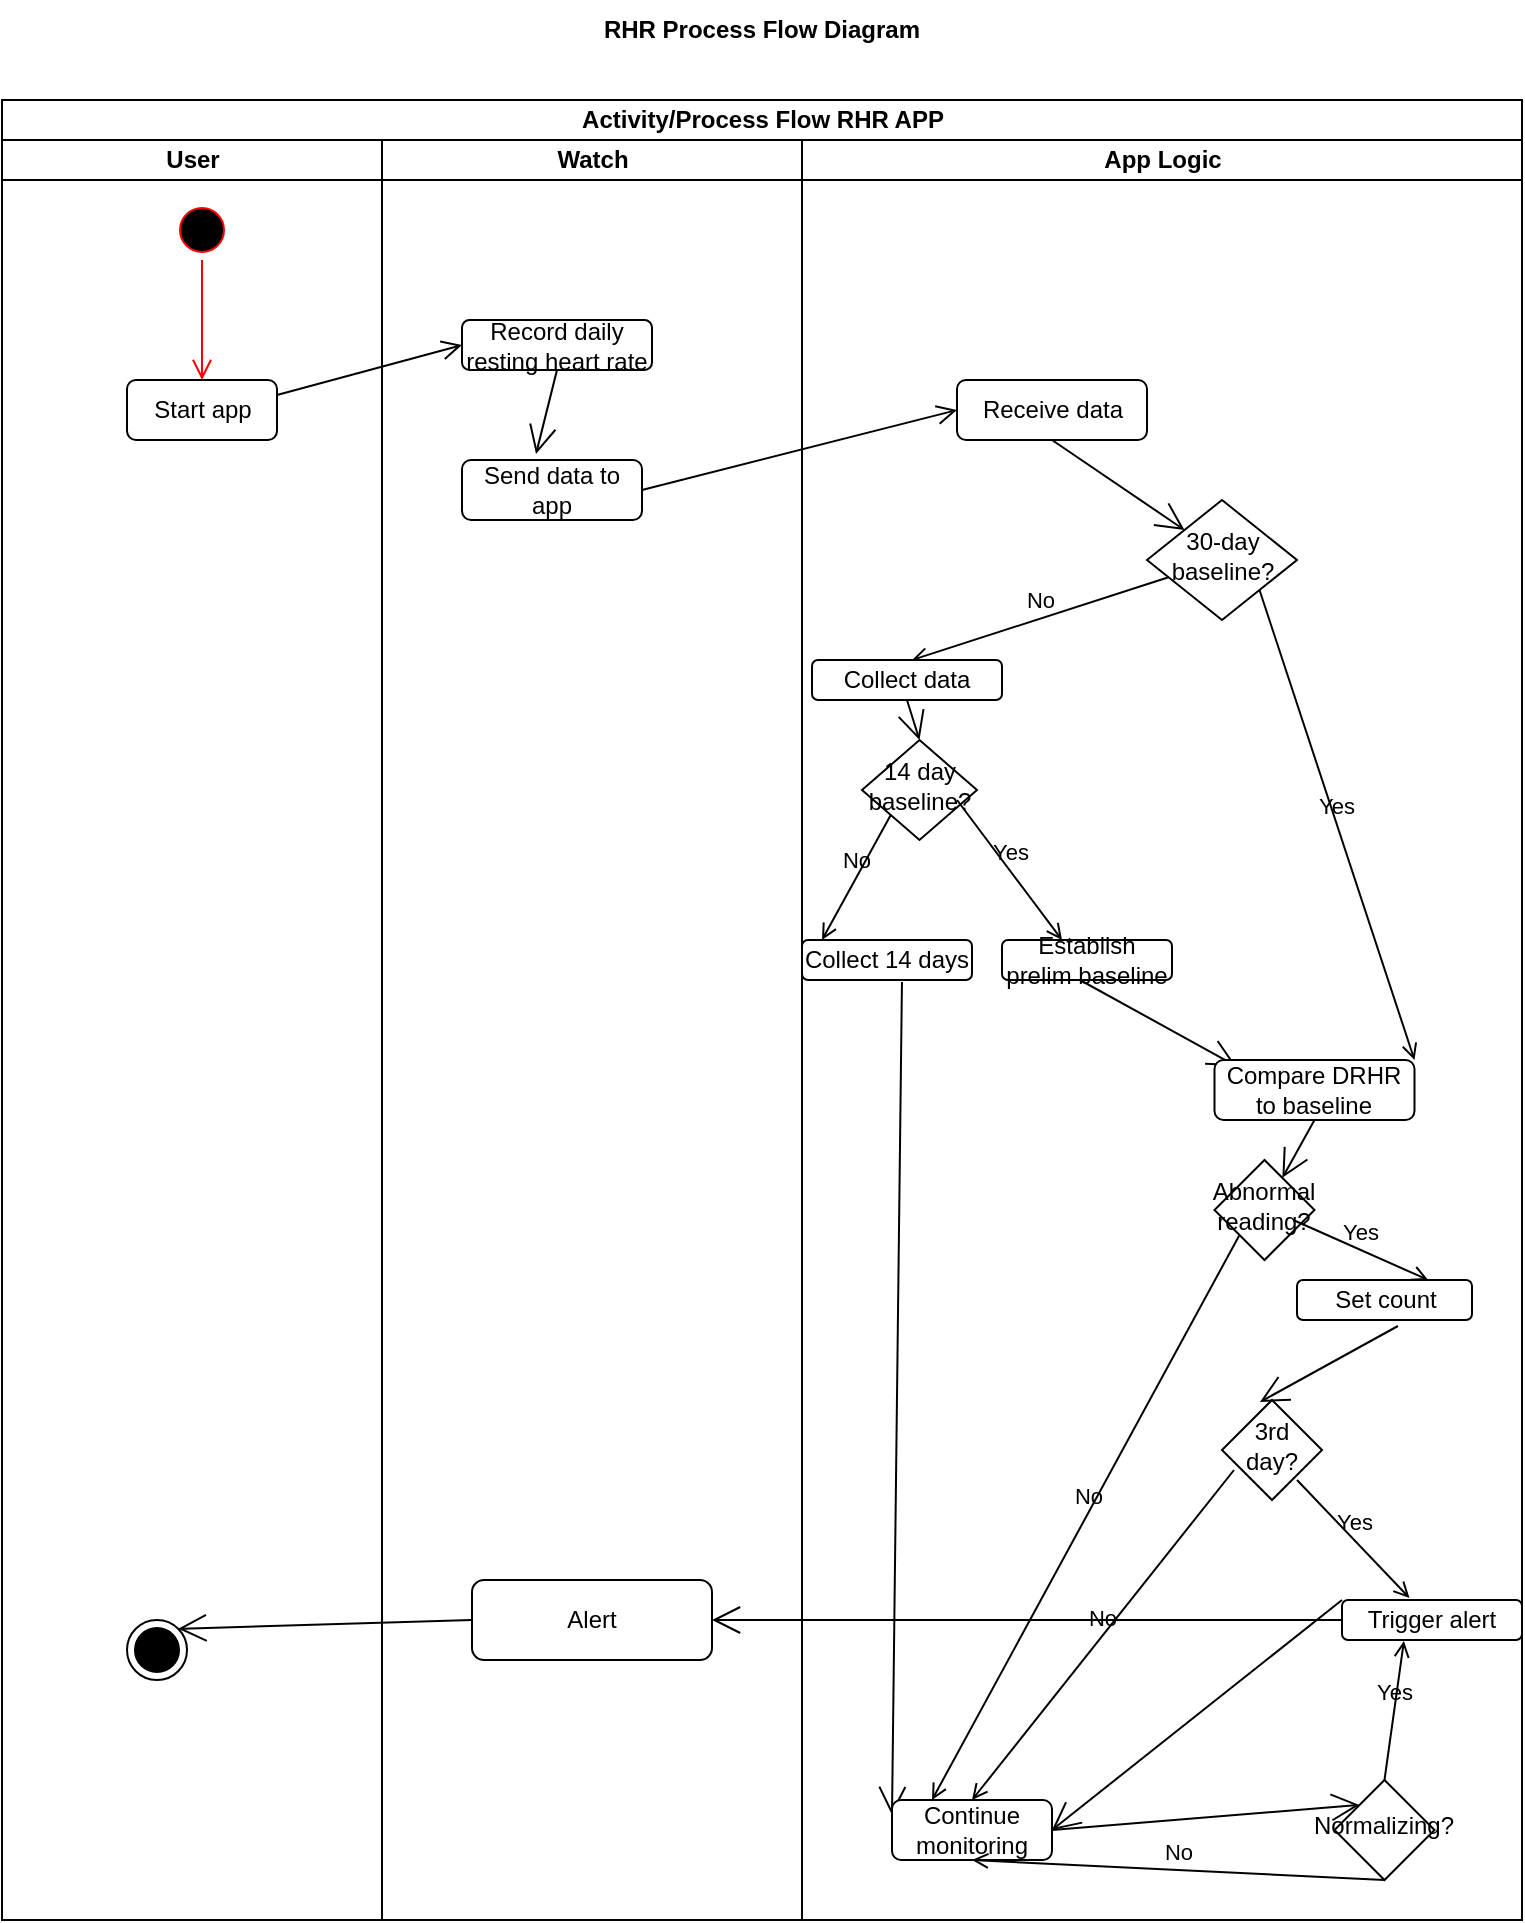 <mxfile version="24.7.17">
  <diagram id="C5RBs43oDa-KdzZeNtuy" name="Page-1">
    <mxGraphModel dx="984" dy="574" grid="1" gridSize="10" guides="1" tooltips="1" connect="1" arrows="1" fold="1" page="1" pageScale="1" pageWidth="827" pageHeight="1169" math="0" shadow="0">
      <root>
        <mxCell id="WIyWlLk6GJQsqaUBKTNV-0" />
        <mxCell id="WIyWlLk6GJQsqaUBKTNV-1" parent="WIyWlLk6GJQsqaUBKTNV-0" />
        <mxCell id="zVThBrhbd2Cr7wd_Nm7z-0" value="&lt;b&gt;RHR Process Flow Diagram&lt;/b&gt;" style="text;strokeColor=none;align=center;fillColor=none;html=1;verticalAlign=middle;whiteSpace=wrap;rounded=0;" parent="WIyWlLk6GJQsqaUBKTNV-1" vertex="1">
          <mxGeometry x="280" y="20" width="230" height="30" as="geometry" />
        </mxCell>
        <mxCell id="wM9_794fkviGeyk4OZOB-3" value="Activity/Process Flow RHR APP" style="swimlane;childLayout=stackLayout;resizeParent=1;resizeParentMax=0;startSize=20;html=1;" parent="WIyWlLk6GJQsqaUBKTNV-1" vertex="1">
          <mxGeometry x="15" y="70" width="760" height="910" as="geometry" />
        </mxCell>
        <mxCell id="wM9_794fkviGeyk4OZOB-4" value="User" style="swimlane;startSize=20;html=1;" parent="wM9_794fkviGeyk4OZOB-3" vertex="1">
          <mxGeometry y="20" width="190" height="890" as="geometry">
            <mxRectangle y="20" width="40" height="610" as="alternateBounds" />
          </mxGeometry>
        </mxCell>
        <mxCell id="WIyWlLk6GJQsqaUBKTNV-3" value="Start app" style="rounded=1;whiteSpace=wrap;html=1;fontSize=12;glass=0;strokeWidth=1;shadow=0;" parent="wM9_794fkviGeyk4OZOB-4" vertex="1">
          <mxGeometry x="62.5" y="120" width="75" height="30" as="geometry" />
        </mxCell>
        <mxCell id="wM9_794fkviGeyk4OZOB-56" value="" style="ellipse;html=1;shape=startState;fillColor=#000000;strokeColor=#ff0000;" parent="wM9_794fkviGeyk4OZOB-4" vertex="1">
          <mxGeometry x="85" y="30" width="30" height="30" as="geometry" />
        </mxCell>
        <mxCell id="wM9_794fkviGeyk4OZOB-57" value="" style="edgeStyle=orthogonalEdgeStyle;html=1;verticalAlign=bottom;endArrow=open;endSize=8;strokeColor=#ff0000;rounded=0;" parent="wM9_794fkviGeyk4OZOB-4" source="wM9_794fkviGeyk4OZOB-56" edge="1">
          <mxGeometry relative="1" as="geometry">
            <mxPoint x="100" y="120" as="targetPoint" />
          </mxGeometry>
        </mxCell>
        <mxCell id="wM9_794fkviGeyk4OZOB-1" value="" style="ellipse;html=1;shape=endState;fillColor=strokeColor;" parent="wM9_794fkviGeyk4OZOB-4" vertex="1">
          <mxGeometry x="62.5" y="740" width="30" height="30" as="geometry" />
        </mxCell>
        <mxCell id="wM9_794fkviGeyk4OZOB-5" value="Watch" style="swimlane;startSize=20;html=1;" parent="wM9_794fkviGeyk4OZOB-3" vertex="1">
          <mxGeometry x="190" y="20" width="210" height="890" as="geometry" />
        </mxCell>
        <mxCell id="WIyWlLk6GJQsqaUBKTNV-7" value="Record daily resting heart rate" style="rounded=1;whiteSpace=wrap;html=1;fontSize=12;glass=0;strokeWidth=1;shadow=0;" parent="wM9_794fkviGeyk4OZOB-5" vertex="1">
          <mxGeometry x="40" y="90" width="95" height="25" as="geometry" />
        </mxCell>
        <mxCell id="wM9_794fkviGeyk4OZOB-35" value="" style="endArrow=open;endFill=1;endSize=12;html=1;rounded=0;entryX=0.411;entryY=-0.1;entryDx=0;entryDy=0;entryPerimeter=0;exitX=0.5;exitY=1;exitDx=0;exitDy=0;" parent="wM9_794fkviGeyk4OZOB-5" source="WIyWlLk6GJQsqaUBKTNV-7" target="wM9_794fkviGeyk4OZOB-36" edge="1">
          <mxGeometry width="160" relative="1" as="geometry">
            <mxPoint x="72" y="90" as="sourcePoint" />
            <mxPoint x="72.5" y="120" as="targetPoint" />
          </mxGeometry>
        </mxCell>
        <mxCell id="wM9_794fkviGeyk4OZOB-36" value="Send data to app" style="rounded=1;whiteSpace=wrap;html=1;fontSize=12;glass=0;strokeWidth=1;shadow=0;" parent="wM9_794fkviGeyk4OZOB-5" vertex="1">
          <mxGeometry x="40" y="160" width="90" height="30" as="geometry" />
        </mxCell>
        <mxCell id="zVThBrhbd2Cr7wd_Nm7z-32" value="Alert" style="rounded=1;whiteSpace=wrap;html=1;fontSize=12;glass=0;strokeWidth=1;shadow=0;" parent="wM9_794fkviGeyk4OZOB-5" vertex="1">
          <mxGeometry x="45" y="720" width="120" height="40" as="geometry" />
        </mxCell>
        <mxCell id="wM9_794fkviGeyk4OZOB-20" value="" style="endArrow=open;startArrow=none;endFill=0;startFill=0;endSize=8;html=1;verticalAlign=bottom;labelBackgroundColor=none;strokeWidth=1;rounded=0;entryX=0;entryY=0.5;entryDx=0;entryDy=0;exitX=1;exitY=0.25;exitDx=0;exitDy=0;" parent="wM9_794fkviGeyk4OZOB-3" source="WIyWlLk6GJQsqaUBKTNV-3" target="WIyWlLk6GJQsqaUBKTNV-7" edge="1">
          <mxGeometry width="160" relative="1" as="geometry">
            <mxPoint x="125" y="104.5" as="sourcePoint" />
            <mxPoint x="205" y="105" as="targetPoint" />
          </mxGeometry>
        </mxCell>
        <mxCell id="wM9_794fkviGeyk4OZOB-22" value="" style="endArrow=open;startArrow=none;endFill=0;startFill=0;endSize=8;html=1;verticalAlign=bottom;labelBackgroundColor=none;strokeWidth=1;rounded=0;entryX=0;entryY=0.5;entryDx=0;entryDy=0;exitX=1;exitY=0.5;exitDx=0;exitDy=0;" parent="wM9_794fkviGeyk4OZOB-3" source="wM9_794fkviGeyk4OZOB-36" target="wM9_794fkviGeyk4OZOB-37" edge="1">
          <mxGeometry width="160" relative="1" as="geometry">
            <mxPoint x="320" y="158.5" as="sourcePoint" />
            <mxPoint x="460" y="159" as="targetPoint" />
          </mxGeometry>
        </mxCell>
        <mxCell id="wM9_794fkviGeyk4OZOB-86" value="" style="endArrow=open;endFill=1;endSize=12;html=1;rounded=0;exitX=0;exitY=0.5;exitDx=0;exitDy=0;entryX=1;entryY=0.5;entryDx=0;entryDy=0;" parent="wM9_794fkviGeyk4OZOB-3" source="wM9_794fkviGeyk4OZOB-85" target="zVThBrhbd2Cr7wd_Nm7z-32" edge="1">
          <mxGeometry width="160" relative="1" as="geometry">
            <mxPoint x="567.5" y="640" as="sourcePoint" />
            <mxPoint x="290" y="750" as="targetPoint" />
          </mxGeometry>
        </mxCell>
        <mxCell id="wM9_794fkviGeyk4OZOB-17" value="App Logic" style="swimlane;startSize=20;html=1;" parent="wM9_794fkviGeyk4OZOB-3" vertex="1">
          <mxGeometry x="400" y="20" width="360" height="890" as="geometry" />
        </mxCell>
        <mxCell id="wM9_794fkviGeyk4OZOB-37" value="Receive data" style="rounded=1;whiteSpace=wrap;html=1;fontSize=12;glass=0;strokeWidth=1;shadow=0;" parent="wM9_794fkviGeyk4OZOB-17" vertex="1">
          <mxGeometry x="77.5" y="120" width="95" height="30" as="geometry" />
        </mxCell>
        <mxCell id="wM9_794fkviGeyk4OZOB-54" value="30-day baseline?" style="rhombus;whiteSpace=wrap;html=1;shadow=0;fontFamily=Helvetica;fontSize=12;align=center;strokeWidth=1;spacing=6;spacingTop=-4;" parent="wM9_794fkviGeyk4OZOB-17" vertex="1">
          <mxGeometry x="172.5" y="180" width="75" height="60" as="geometry" />
        </mxCell>
        <mxCell id="wM9_794fkviGeyk4OZOB-58" value="" style="endArrow=open;endFill=1;endSize=12;html=1;rounded=0;entryX=0;entryY=0;entryDx=0;entryDy=0;exitX=0.5;exitY=1;exitDx=0;exitDy=0;" parent="wM9_794fkviGeyk4OZOB-17" source="wM9_794fkviGeyk4OZOB-37" target="wM9_794fkviGeyk4OZOB-54" edge="1">
          <mxGeometry width="160" relative="1" as="geometry">
            <mxPoint x="60" y="160" as="sourcePoint" />
            <mxPoint x="220" y="160" as="targetPoint" />
          </mxGeometry>
        </mxCell>
        <mxCell id="wM9_794fkviGeyk4OZOB-60" value="No" style="html=1;verticalAlign=bottom;labelBackgroundColor=none;endArrow=open;endFill=0;rounded=0;" parent="wM9_794fkviGeyk4OZOB-17" source="wM9_794fkviGeyk4OZOB-54" edge="1">
          <mxGeometry width="160" relative="1" as="geometry">
            <mxPoint x="25" y="260" as="sourcePoint" />
            <mxPoint x="55" y="260" as="targetPoint" />
          </mxGeometry>
        </mxCell>
        <mxCell id="wM9_794fkviGeyk4OZOB-61" value="Collect data" style="rounded=1;whiteSpace=wrap;html=1;fontSize=12;glass=0;strokeWidth=1;shadow=0;" parent="wM9_794fkviGeyk4OZOB-17" vertex="1">
          <mxGeometry x="5" y="260" width="95" height="20" as="geometry" />
        </mxCell>
        <mxCell id="wM9_794fkviGeyk4OZOB-63" value="Yes" style="html=1;verticalAlign=bottom;labelBackgroundColor=none;endArrow=open;endFill=0;rounded=0;entryX=1;entryY=0;entryDx=0;entryDy=0;exitX=1;exitY=1;exitDx=0;exitDy=0;" parent="wM9_794fkviGeyk4OZOB-17" source="wM9_794fkviGeyk4OZOB-54" target="wM9_794fkviGeyk4OZOB-74" edge="1">
          <mxGeometry width="160" relative="1" as="geometry">
            <mxPoint x="180" y="223" as="sourcePoint" />
            <mxPoint x="121" y="260" as="targetPoint" />
          </mxGeometry>
        </mxCell>
        <mxCell id="wM9_794fkviGeyk4OZOB-64" value="14 day baseline?" style="rhombus;whiteSpace=wrap;html=1;shadow=0;fontFamily=Helvetica;fontSize=12;align=center;strokeWidth=1;spacing=6;spacingTop=-4;" parent="wM9_794fkviGeyk4OZOB-17" vertex="1">
          <mxGeometry x="30" y="300" width="57.5" height="50" as="geometry" />
        </mxCell>
        <mxCell id="wM9_794fkviGeyk4OZOB-66" value="" style="endArrow=open;endFill=1;endSize=12;html=1;rounded=0;entryX=0.5;entryY=0;entryDx=0;entryDy=0;exitX=0.5;exitY=1;exitDx=0;exitDy=0;" parent="wM9_794fkviGeyk4OZOB-17" source="wM9_794fkviGeyk4OZOB-61" target="wM9_794fkviGeyk4OZOB-64" edge="1">
          <mxGeometry width="160" relative="1" as="geometry">
            <mxPoint x="35" y="290" as="sourcePoint" />
            <mxPoint x="125" y="290" as="targetPoint" />
          </mxGeometry>
        </mxCell>
        <mxCell id="wM9_794fkviGeyk4OZOB-68" value="No" style="html=1;verticalAlign=bottom;labelBackgroundColor=none;endArrow=open;endFill=0;rounded=0;exitX=0;exitY=1;exitDx=0;exitDy=0;" parent="wM9_794fkviGeyk4OZOB-17" source="wM9_794fkviGeyk4OZOB-64" edge="1">
          <mxGeometry width="160" relative="1" as="geometry">
            <mxPoint x="33.74" y="339.139" as="sourcePoint" />
            <mxPoint x="10" y="400" as="targetPoint" />
          </mxGeometry>
        </mxCell>
        <mxCell id="wM9_794fkviGeyk4OZOB-69" value="Yes" style="html=1;verticalAlign=bottom;labelBackgroundColor=none;endArrow=open;endFill=0;rounded=0;exitX=0;exitY=1;exitDx=0;exitDy=0;" parent="wM9_794fkviGeyk4OZOB-17" edge="1">
          <mxGeometry width="160" relative="1" as="geometry">
            <mxPoint x="77.505" y="330" as="sourcePoint" />
            <mxPoint x="130" y="400" as="targetPoint" />
          </mxGeometry>
        </mxCell>
        <mxCell id="zVThBrhbd2Cr7wd_Nm7z-25" value="Collect 14 days" style="rounded=1;whiteSpace=wrap;html=1;fontSize=12;glass=0;strokeWidth=1;shadow=0;" parent="wM9_794fkviGeyk4OZOB-17" vertex="1">
          <mxGeometry y="400" width="85" height="20" as="geometry" />
        </mxCell>
        <mxCell id="wM9_794fkviGeyk4OZOB-70" value="Establish prelim baseline" style="rounded=1;whiteSpace=wrap;html=1;fontSize=12;glass=0;strokeWidth=1;shadow=0;" parent="wM9_794fkviGeyk4OZOB-17" vertex="1">
          <mxGeometry x="100" y="400" width="85" height="20" as="geometry" />
        </mxCell>
        <mxCell id="wM9_794fkviGeyk4OZOB-72" value="" style="endArrow=open;endFill=1;endSize=12;html=1;rounded=0;exitX=0.588;exitY=1.05;exitDx=0;exitDy=0;exitPerimeter=0;entryX=0;entryY=0.25;entryDx=0;entryDy=0;" parent="wM9_794fkviGeyk4OZOB-17" source="zVThBrhbd2Cr7wd_Nm7z-25" target="wM9_794fkviGeyk4OZOB-77" edge="1">
          <mxGeometry width="160" relative="1" as="geometry">
            <mxPoint x="-90" y="420" as="sourcePoint" />
            <mxPoint x="50" y="460" as="targetPoint" />
          </mxGeometry>
        </mxCell>
        <mxCell id="wM9_794fkviGeyk4OZOB-73" value="" style="endArrow=open;endFill=1;endSize=12;html=1;rounded=0;exitX=0.588;exitY=1.05;exitDx=0;exitDy=0;exitPerimeter=0;entryX=0.108;entryY=0.1;entryDx=0;entryDy=0;entryPerimeter=0;" parent="wM9_794fkviGeyk4OZOB-17" target="wM9_794fkviGeyk4OZOB-74" edge="1">
          <mxGeometry width="160" relative="1" as="geometry">
            <mxPoint x="139" y="420" as="sourcePoint" />
            <mxPoint x="160" y="459" as="targetPoint" />
          </mxGeometry>
        </mxCell>
        <mxCell id="wM9_794fkviGeyk4OZOB-74" value="Compare DRHR to baseline" style="rounded=1;whiteSpace=wrap;html=1;fontSize=12;glass=0;strokeWidth=1;shadow=0;" parent="wM9_794fkviGeyk4OZOB-17" vertex="1">
          <mxGeometry x="206.25" y="460" width="100" height="30" as="geometry" />
        </mxCell>
        <mxCell id="zVThBrhbd2Cr7wd_Nm7z-27" value="Abnormal reading?" style="rhombus;whiteSpace=wrap;html=1;shadow=0;fontFamily=Helvetica;fontSize=12;align=center;strokeWidth=1;spacing=6;spacingTop=-4;" parent="wM9_794fkviGeyk4OZOB-17" vertex="1">
          <mxGeometry x="206.25" y="510" width="50" height="50" as="geometry" />
        </mxCell>
        <mxCell id="wM9_794fkviGeyk4OZOB-75" value="" style="endArrow=open;endFill=1;endSize=12;html=1;rounded=0;exitX=0.5;exitY=1;exitDx=0;exitDy=0;" parent="wM9_794fkviGeyk4OZOB-17" source="wM9_794fkviGeyk4OZOB-74" target="zVThBrhbd2Cr7wd_Nm7z-27" edge="1">
          <mxGeometry width="160" relative="1" as="geometry">
            <mxPoint x="202" y="490" as="sourcePoint" />
            <mxPoint x="203" y="510" as="targetPoint" />
          </mxGeometry>
        </mxCell>
        <mxCell id="wM9_794fkviGeyk4OZOB-76" value="Yes" style="html=1;verticalAlign=bottom;labelBackgroundColor=none;endArrow=open;endFill=0;rounded=0;exitX=0;exitY=1;exitDx=0;exitDy=0;entryX=0.75;entryY=0;entryDx=0;entryDy=0;" parent="wM9_794fkviGeyk4OZOB-17" target="wM9_794fkviGeyk4OZOB-82" edge="1">
          <mxGeometry width="160" relative="1" as="geometry">
            <mxPoint x="245.625" y="540" as="sourcePoint" />
            <mxPoint x="279.37" y="580" as="targetPoint" />
          </mxGeometry>
        </mxCell>
        <mxCell id="wM9_794fkviGeyk4OZOB-78" value="3rd day?" style="rhombus;whiteSpace=wrap;html=1;shadow=0;fontFamily=Helvetica;fontSize=12;align=center;strokeWidth=1;spacing=6;spacingTop=-4;" parent="wM9_794fkviGeyk4OZOB-17" vertex="1">
          <mxGeometry x="210" y="630" width="50" height="50" as="geometry" />
        </mxCell>
        <mxCell id="wM9_794fkviGeyk4OZOB-79" value="Yes" style="html=1;verticalAlign=bottom;labelBackgroundColor=none;endArrow=open;endFill=0;rounded=0;exitX=0;exitY=1;exitDx=0;exitDy=0;entryX=0.375;entryY=-0.05;entryDx=0;entryDy=0;entryPerimeter=0;" parent="wM9_794fkviGeyk4OZOB-17" target="wM9_794fkviGeyk4OZOB-85" edge="1">
          <mxGeometry width="160" relative="1" as="geometry">
            <mxPoint x="247.505" y="670" as="sourcePoint" />
            <mxPoint x="281.25" y="710" as="targetPoint" />
          </mxGeometry>
        </mxCell>
        <mxCell id="wM9_794fkviGeyk4OZOB-81" value="No" style="html=1;verticalAlign=bottom;labelBackgroundColor=none;endArrow=open;endFill=0;rounded=0;exitX=0;exitY=1;exitDx=0;exitDy=0;entryX=0.25;entryY=0;entryDx=0;entryDy=0;" parent="wM9_794fkviGeyk4OZOB-17" source="zVThBrhbd2Cr7wd_Nm7z-27" target="wM9_794fkviGeyk4OZOB-77" edge="1">
          <mxGeometry x="-0.015" width="160" relative="1" as="geometry">
            <mxPoint x="197" y="550" as="sourcePoint" />
            <mxPoint x="180" y="600" as="targetPoint" />
            <mxPoint as="offset" />
          </mxGeometry>
        </mxCell>
        <mxCell id="wM9_794fkviGeyk4OZOB-82" value="Set count" style="rounded=1;whiteSpace=wrap;html=1;fontSize=12;glass=0;strokeWidth=1;shadow=0;" parent="wM9_794fkviGeyk4OZOB-17" vertex="1">
          <mxGeometry x="247.5" y="570" width="87.5" height="20" as="geometry" />
        </mxCell>
        <mxCell id="wM9_794fkviGeyk4OZOB-83" value="" style="endArrow=open;endFill=1;endSize=12;html=1;rounded=0;exitX=0.577;exitY=1.15;exitDx=0;exitDy=0;exitPerimeter=0;entryX=0.38;entryY=0.02;entryDx=0;entryDy=0;entryPerimeter=0;" parent="wM9_794fkviGeyk4OZOB-17" source="wM9_794fkviGeyk4OZOB-82" target="wM9_794fkviGeyk4OZOB-78" edge="1">
          <mxGeometry width="160" relative="1" as="geometry">
            <mxPoint x="262" y="610" as="sourcePoint" />
            <mxPoint x="262" y="630" as="targetPoint" />
          </mxGeometry>
        </mxCell>
        <mxCell id="wM9_794fkviGeyk4OZOB-77" value="Continue monitoring" style="rounded=1;whiteSpace=wrap;html=1;fontSize=12;glass=0;strokeWidth=1;shadow=0;" parent="wM9_794fkviGeyk4OZOB-17" vertex="1">
          <mxGeometry x="45" y="830" width="80" height="30" as="geometry" />
        </mxCell>
        <mxCell id="wM9_794fkviGeyk4OZOB-84" value="No" style="html=1;verticalAlign=bottom;labelBackgroundColor=none;endArrow=open;endFill=0;rounded=0;exitX=0.12;exitY=0.7;exitDx=0;exitDy=0;entryX=0.5;entryY=0;entryDx=0;entryDy=0;exitPerimeter=0;" parent="wM9_794fkviGeyk4OZOB-17" source="wM9_794fkviGeyk4OZOB-78" target="wM9_794fkviGeyk4OZOB-77" edge="1">
          <mxGeometry width="160" relative="1" as="geometry">
            <mxPoint x="244.5" y="660" as="sourcePoint" />
            <mxPoint x="238" y="690" as="targetPoint" />
          </mxGeometry>
        </mxCell>
        <mxCell id="wM9_794fkviGeyk4OZOB-85" value="Trigger alert" style="rounded=1;whiteSpace=wrap;html=1;fontSize=12;glass=0;strokeWidth=1;shadow=0;" parent="wM9_794fkviGeyk4OZOB-17" vertex="1">
          <mxGeometry x="270" y="730" width="90" height="20" as="geometry" />
        </mxCell>
        <mxCell id="wM9_794fkviGeyk4OZOB-88" value="" style="endArrow=open;endFill=1;endSize=12;html=1;rounded=0;exitX=0;exitY=0;exitDx=0;exitDy=0;entryX=1;entryY=0.5;entryDx=0;entryDy=0;" parent="wM9_794fkviGeyk4OZOB-17" source="wM9_794fkviGeyk4OZOB-85" target="wM9_794fkviGeyk4OZOB-77" edge="1">
          <mxGeometry width="160" relative="1" as="geometry">
            <mxPoint x="250" y="730" as="sourcePoint" />
            <mxPoint x="-40" y="720" as="targetPoint" />
          </mxGeometry>
        </mxCell>
        <mxCell id="wM9_794fkviGeyk4OZOB-91" value="Normalizing?" style="rhombus;whiteSpace=wrap;html=1;shadow=0;fontFamily=Helvetica;fontSize=12;align=center;strokeWidth=1;spacing=6;spacingTop=-4;" parent="wM9_794fkviGeyk4OZOB-17" vertex="1">
          <mxGeometry x="266.25" y="820" width="50" height="50" as="geometry" />
        </mxCell>
        <mxCell id="wM9_794fkviGeyk4OZOB-92" value="" style="endArrow=open;endFill=1;endSize=12;html=1;rounded=0;entryX=0;entryY=0;entryDx=0;entryDy=0;exitX=1;exitY=0.5;exitDx=0;exitDy=0;" parent="wM9_794fkviGeyk4OZOB-17" source="wM9_794fkviGeyk4OZOB-77" target="wM9_794fkviGeyk4OZOB-91" edge="1">
          <mxGeometry width="160" relative="1" as="geometry">
            <mxPoint x="170" y="820" as="sourcePoint" />
            <mxPoint x="150.5" y="870" as="targetPoint" />
          </mxGeometry>
        </mxCell>
        <mxCell id="wM9_794fkviGeyk4OZOB-93" value="Yes" style="html=1;verticalAlign=bottom;labelBackgroundColor=none;endArrow=open;endFill=0;rounded=0;exitX=0.5;exitY=0;exitDx=0;exitDy=0;entryX=0.344;entryY=1.025;entryDx=0;entryDy=0;entryPerimeter=0;" parent="wM9_794fkviGeyk4OZOB-17" source="wM9_794fkviGeyk4OZOB-91" target="wM9_794fkviGeyk4OZOB-85" edge="1">
          <mxGeometry width="160" relative="1" as="geometry">
            <mxPoint x="247.495" y="761" as="sourcePoint" />
            <mxPoint x="303.99" y="820" as="targetPoint" />
          </mxGeometry>
        </mxCell>
        <mxCell id="wM9_794fkviGeyk4OZOB-94" value="No" style="html=1;verticalAlign=bottom;labelBackgroundColor=none;endArrow=open;endFill=0;rounded=0;exitX=0.5;exitY=1;exitDx=0;exitDy=0;entryX=0.5;entryY=1;entryDx=0;entryDy=0;" parent="wM9_794fkviGeyk4OZOB-17" source="wM9_794fkviGeyk4OZOB-91" target="wM9_794fkviGeyk4OZOB-77" edge="1">
          <mxGeometry width="160" relative="1" as="geometry">
            <mxPoint x="233" y="860" as="sourcePoint" />
            <mxPoint x="150" y="985" as="targetPoint" />
          </mxGeometry>
        </mxCell>
        <mxCell id="wM9_794fkviGeyk4OZOB-95" value="" style="endArrow=open;endFill=1;endSize=12;html=1;rounded=0;exitX=0;exitY=0.5;exitDx=0;exitDy=0;entryX=1;entryY=0;entryDx=0;entryDy=0;" parent="wM9_794fkviGeyk4OZOB-3" source="zVThBrhbd2Cr7wd_Nm7z-32" target="wM9_794fkviGeyk4OZOB-1" edge="1">
          <mxGeometry width="160" relative="1" as="geometry">
            <mxPoint x="345" y="760" as="sourcePoint" />
            <mxPoint x="30" y="760" as="targetPoint" />
          </mxGeometry>
        </mxCell>
      </root>
    </mxGraphModel>
  </diagram>
</mxfile>

